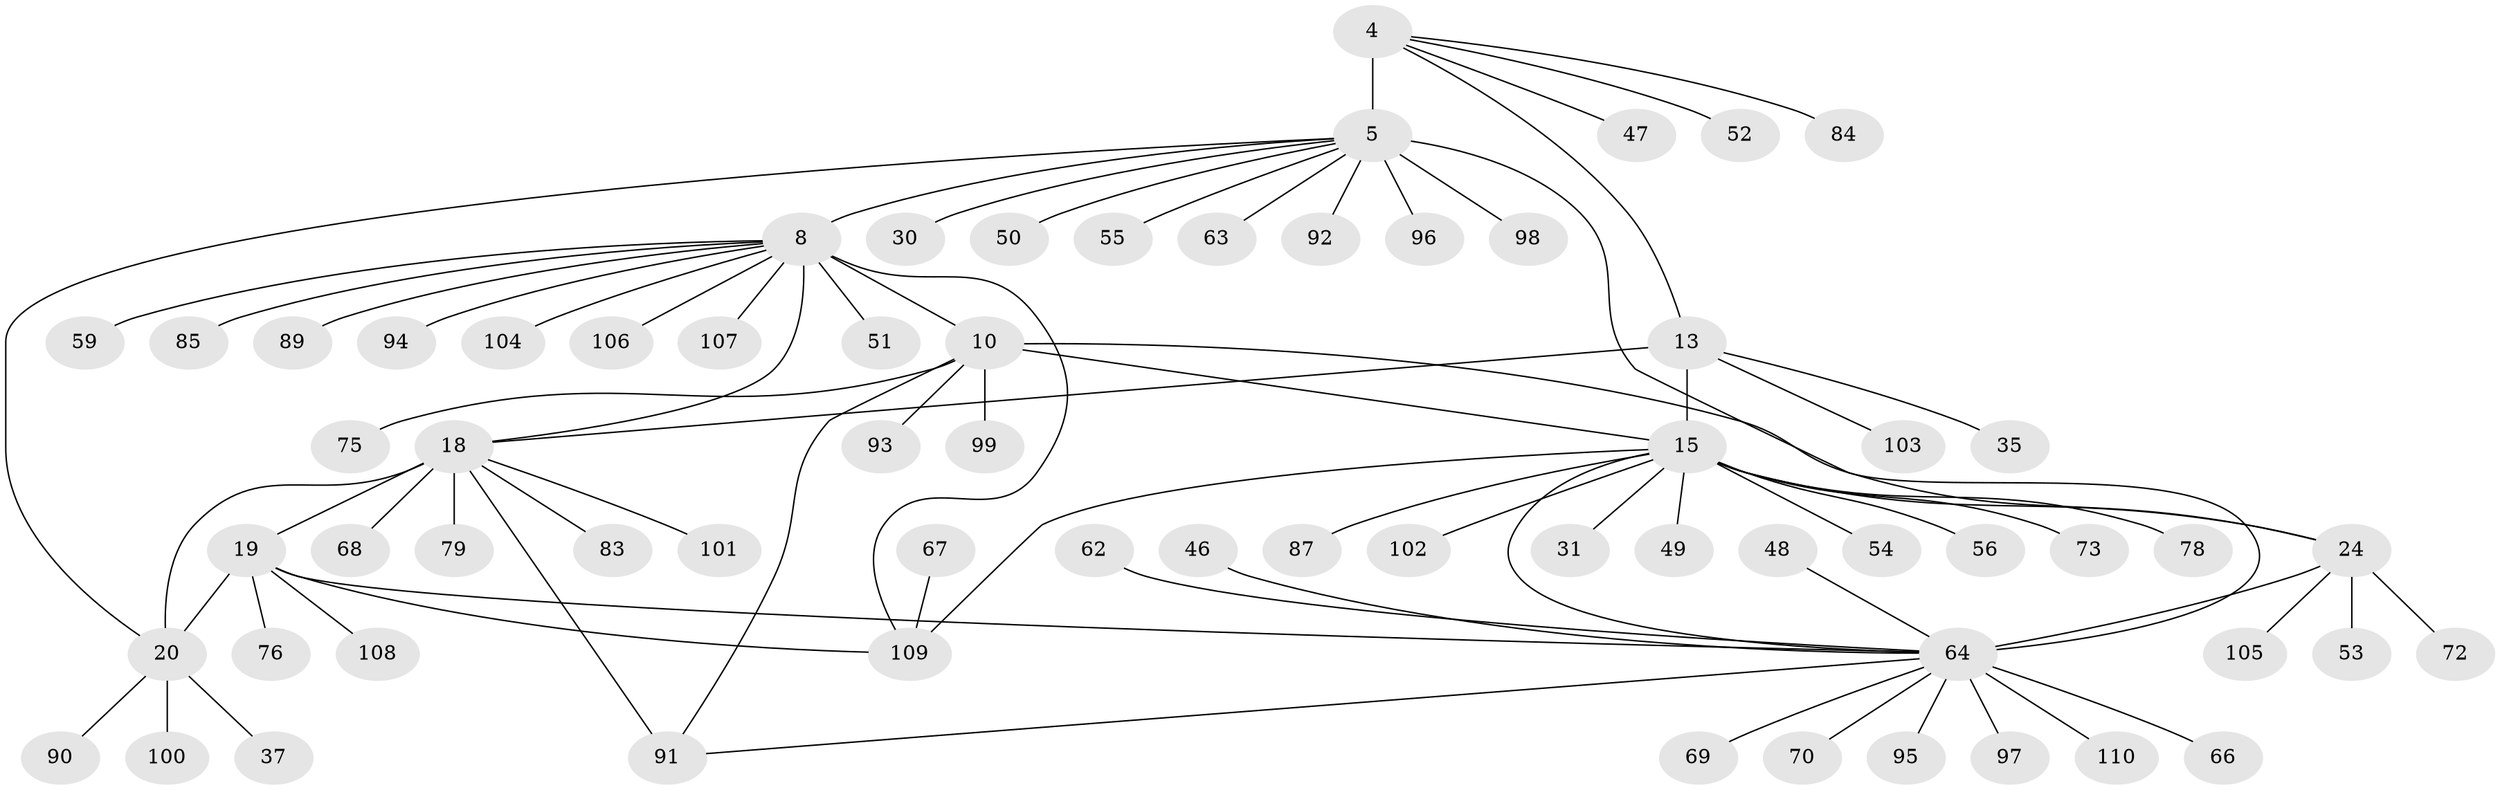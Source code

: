 // original degree distribution, {7: 0.045454545454545456, 6: 0.07272727272727272, 8: 0.05454545454545454, 9: 0.03636363636363636, 10: 0.01818181818181818, 5: 0.02727272727272727, 1: 0.5727272727272728, 3: 0.02727272727272727, 2: 0.13636363636363635, 4: 0.00909090909090909}
// Generated by graph-tools (version 1.1) at 2025/57/03/04/25 21:57:55]
// undirected, 66 vertices, 77 edges
graph export_dot {
graph [start="1"]
  node [color=gray90,style=filled];
  4 [super="+2"];
  5 [super="+3"];
  8 [super="+7+6"];
  10 [super="+9"];
  13 [super="+12"];
  15 [super="+14"];
  18 [super="+17"];
  19;
  20 [super="+16"];
  24 [super="+23"];
  30;
  31;
  35;
  37;
  46;
  47;
  48;
  49 [super="+43"];
  50;
  51;
  52;
  53;
  54;
  55;
  56;
  59;
  62;
  63;
  64 [super="+36+38+39"];
  66 [super="+42"];
  67;
  68;
  69;
  70;
  72;
  73 [super="+27+29"];
  75;
  76;
  78;
  79 [super="+28"];
  83;
  84;
  85;
  87;
  89 [super="+81"];
  90;
  91 [super="+71+77"];
  92 [super="+82"];
  93;
  94 [super="+88"];
  95;
  96;
  97;
  98;
  99;
  100 [super="+65"];
  101;
  102;
  103 [super="+41"];
  104;
  105;
  106;
  107;
  108;
  109 [super="+60+86"];
  110;
  4 -- 5 [weight=6];
  4 -- 47;
  4 -- 52;
  4 -- 84;
  4 -- 13;
  5 -- 20;
  5 -- 55;
  5 -- 98;
  5 -- 96;
  5 -- 50;
  5 -- 92;
  5 -- 30;
  5 -- 63;
  5 -- 8;
  5 -- 64;
  8 -- 10 [weight=6];
  8 -- 104;
  8 -- 106;
  8 -- 107;
  8 -- 59;
  8 -- 94;
  8 -- 109;
  8 -- 18;
  8 -- 51;
  8 -- 85;
  8 -- 89;
  10 -- 24;
  10 -- 93;
  10 -- 99;
  10 -- 75;
  10 -- 15;
  10 -- 91;
  13 -- 15 [weight=6];
  13 -- 35;
  13 -- 18;
  13 -- 103;
  15 -- 87;
  15 -- 24;
  15 -- 102;
  15 -- 73;
  15 -- 109 [weight=2];
  15 -- 78;
  15 -- 49;
  15 -- 54;
  15 -- 56;
  15 -- 31;
  15 -- 64;
  18 -- 19 [weight=2];
  18 -- 20 [weight=4];
  18 -- 101;
  18 -- 68;
  18 -- 83;
  18 -- 79;
  18 -- 91 [weight=2];
  19 -- 20 [weight=2];
  19 -- 76;
  19 -- 108;
  19 -- 109 [weight=2];
  19 -- 64 [weight=2];
  20 -- 90;
  20 -- 37;
  20 -- 100;
  24 -- 72;
  24 -- 105;
  24 -- 53;
  24 -- 64 [weight=6];
  46 -- 64;
  48 -- 64;
  62 -- 64;
  64 -- 66;
  64 -- 69;
  64 -- 70;
  64 -- 91;
  64 -- 95;
  64 -- 97;
  64 -- 110;
  67 -- 109;
}
